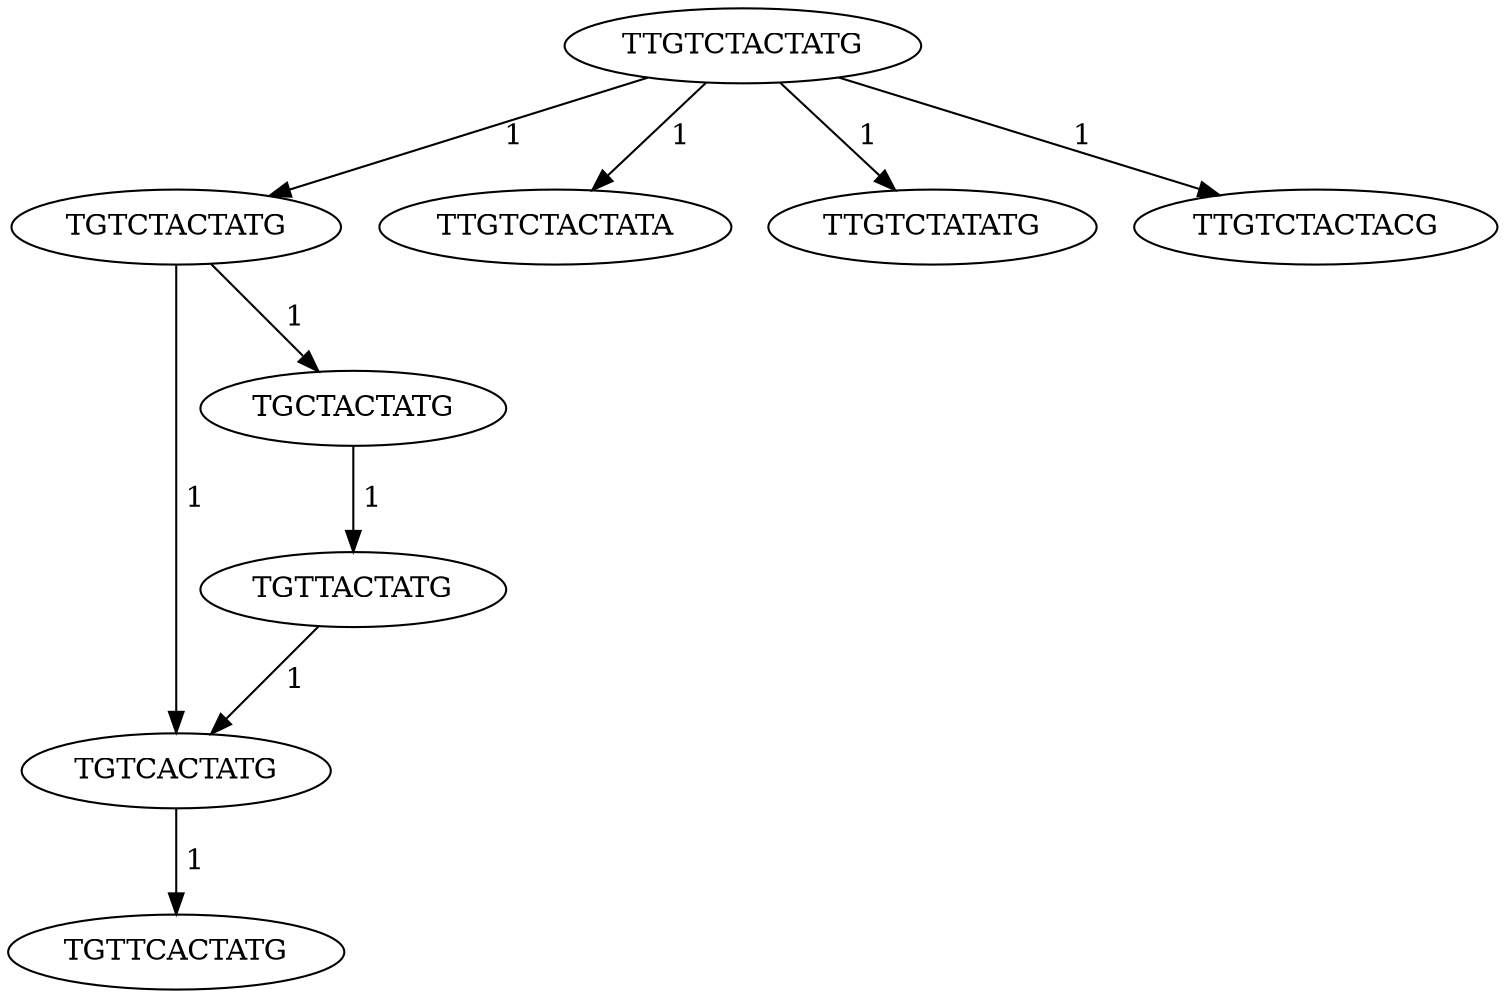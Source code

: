 digraph mutation { 
"TTGTCTACTATG" -> "TGTCTACTATG" [label=" 1"];
// TTGTCTACTATG TGTCTACTATG 1
"TGTCTACTATG" -> "TGTCACTATG" [label=" 1"];
// TGTCTACTATG TGTCACTATG 1
"TTGTCTACTATG" -> "TTGTCTACTATA" [label=" 1"];
// TTGTCTACTATG TTGTCTACTATA 1
"TGTCTACTATG" -> "TGCTACTATG" [label=" 1"];
// TGTCTACTATG TGCTACTATG 1
"TGTCACTATG" -> "TGTTCACTATG" [label=" 1"];
// TGTCACTATG TGTTCACTATG 1
"TGCTACTATG" -> "TGTTACTATG" [label=" 1"];
// TGCTACTATG TGTTACTATG 1
"TGTTACTATG" -> "TGTCACTATG" [label=" 1"];
// TGTTACTATG TGTCACTATG 1
"TTGTCTACTATG" -> "TTGTCTATATG" [label=" 1"];
// TTGTCTACTATG TTGTCTATATG 1
"TTGTCTACTATG" -> "TTGTCTACTACG" [label=" 1"];
// TTGTCTACTATG TTGTCTACTACG 1
}
